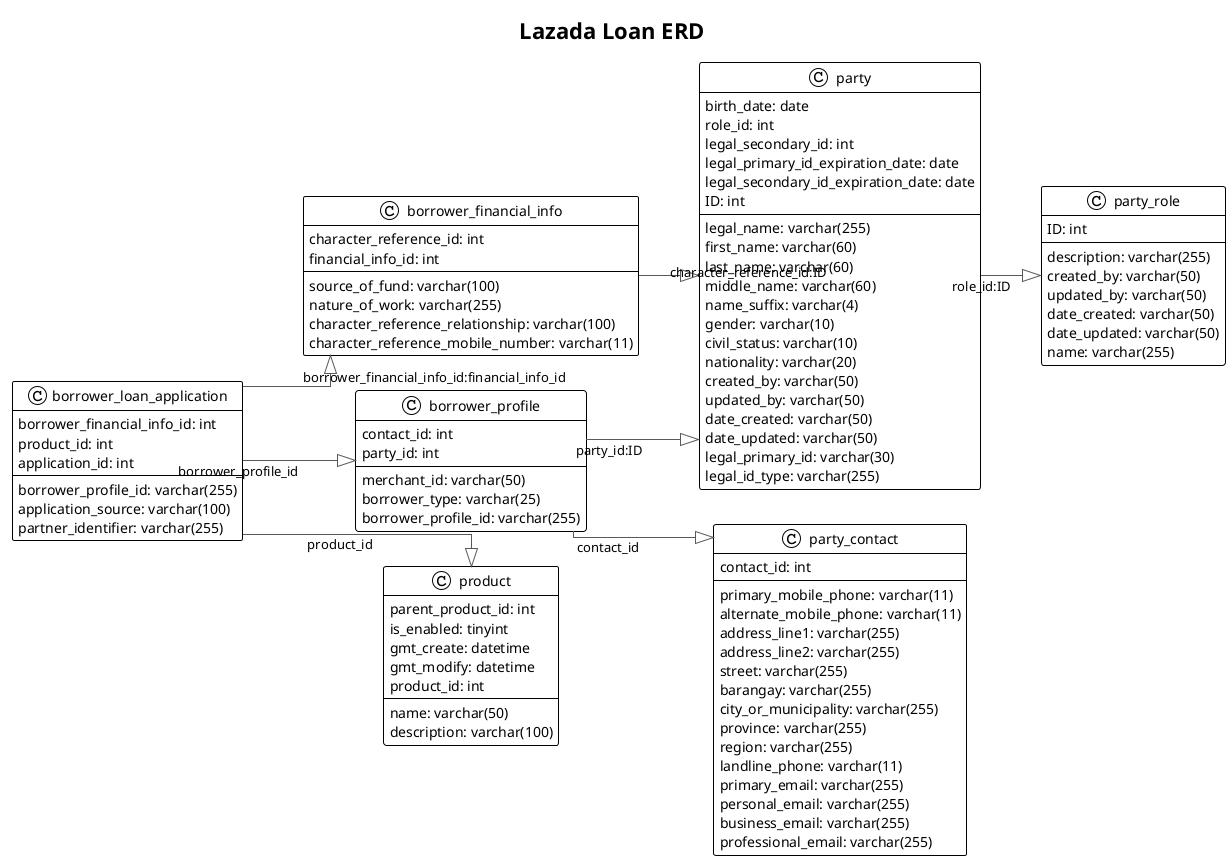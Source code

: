 @startuml laz_erd
title Lazada Loan ERD
!theme plain
left to right direction
skinparam linetype ortho

class borrower_financial_info {
   source_of_fund: varchar(100)
   nature_of_work: varchar(255)
   character_reference_id: int
   character_reference_relationship: varchar(100)
   character_reference_mobile_number: varchar(11)
   financial_info_id: int
}
class borrower_loan_application {
   borrower_profile_id: varchar(255)
   borrower_financial_info_id: int
   product_id: int
   application_source: varchar(100)
   partner_identifier: varchar(255)
   application_id: int
}
class borrower_profile {
   contact_id: int
   party_id: int
   merchant_id: varchar(50)
   borrower_type: varchar(25)
   borrower_profile_id: varchar(255)
}
class party {
   legal_name: varchar(255)
   first_name: varchar(60)
   last_name: varchar(60)
   middle_name: varchar(60)
   name_suffix: varchar(4)
   gender: varchar(10)
   birth_date: date
   civil_status: varchar(10)
   nationality: varchar(20)
   created_by: varchar(50)
   updated_by: varchar(50)
   date_created: varchar(50)
   date_updated: varchar(50)
   role_id: int
   legal_primary_id: varchar(30)
   legal_id_type: varchar(255)
   legal_secondary_id: int
   legal_primary_id_expiration_date: date
   legal_secondary_id_expiration_date: date
   ID: int
}
class party_contact {
   primary_mobile_phone: varchar(11)
   alternate_mobile_phone: varchar(11)
   address_line1: varchar(255)
   address_line2: varchar(255)
   street: varchar(255)
   barangay: varchar(255)
   city_or_municipality: varchar(255)
   province: varchar(255)
   region: varchar(255)
   landline_phone: varchar(11)
   primary_email: varchar(255)
   personal_email: varchar(255)
   business_email: varchar(255)
   professional_email: varchar(255)
   contact_id: int
}
class party_role {
   description: varchar(255)
   created_by: varchar(50)
   updated_by: varchar(50)
   date_created: varchar(50)
   date_updated: varchar(50)
   name: varchar(255)
   ID: int
}
class product {
   parent_product_id: int
   name: varchar(50)
   description: varchar(100)
   is_enabled: tinyint
   gmt_create: datetime
   gmt_modify: datetime
   product_id: int
}

borrower_financial_info    -[#595959,plain]-^  party                     : "character_reference_id:ID"
borrower_loan_application  -[#595959,plain]-^  borrower_financial_info   : "borrower_financial_info_id:financial_info_id"
borrower_loan_application  -[#595959,plain]-^  borrower_profile          : "borrower_profile_id"
borrower_loan_application  -[#595959,plain]-^  product                   : "product_id"
borrower_profile           -[#595959,plain]-^  party                     : "party_id:ID"
borrower_profile           -[#595959,plain]-^  party_contact             : "contact_id"
party                      -[#595959,plain]-^  party_role                : "role_id:ID"
@enduml
